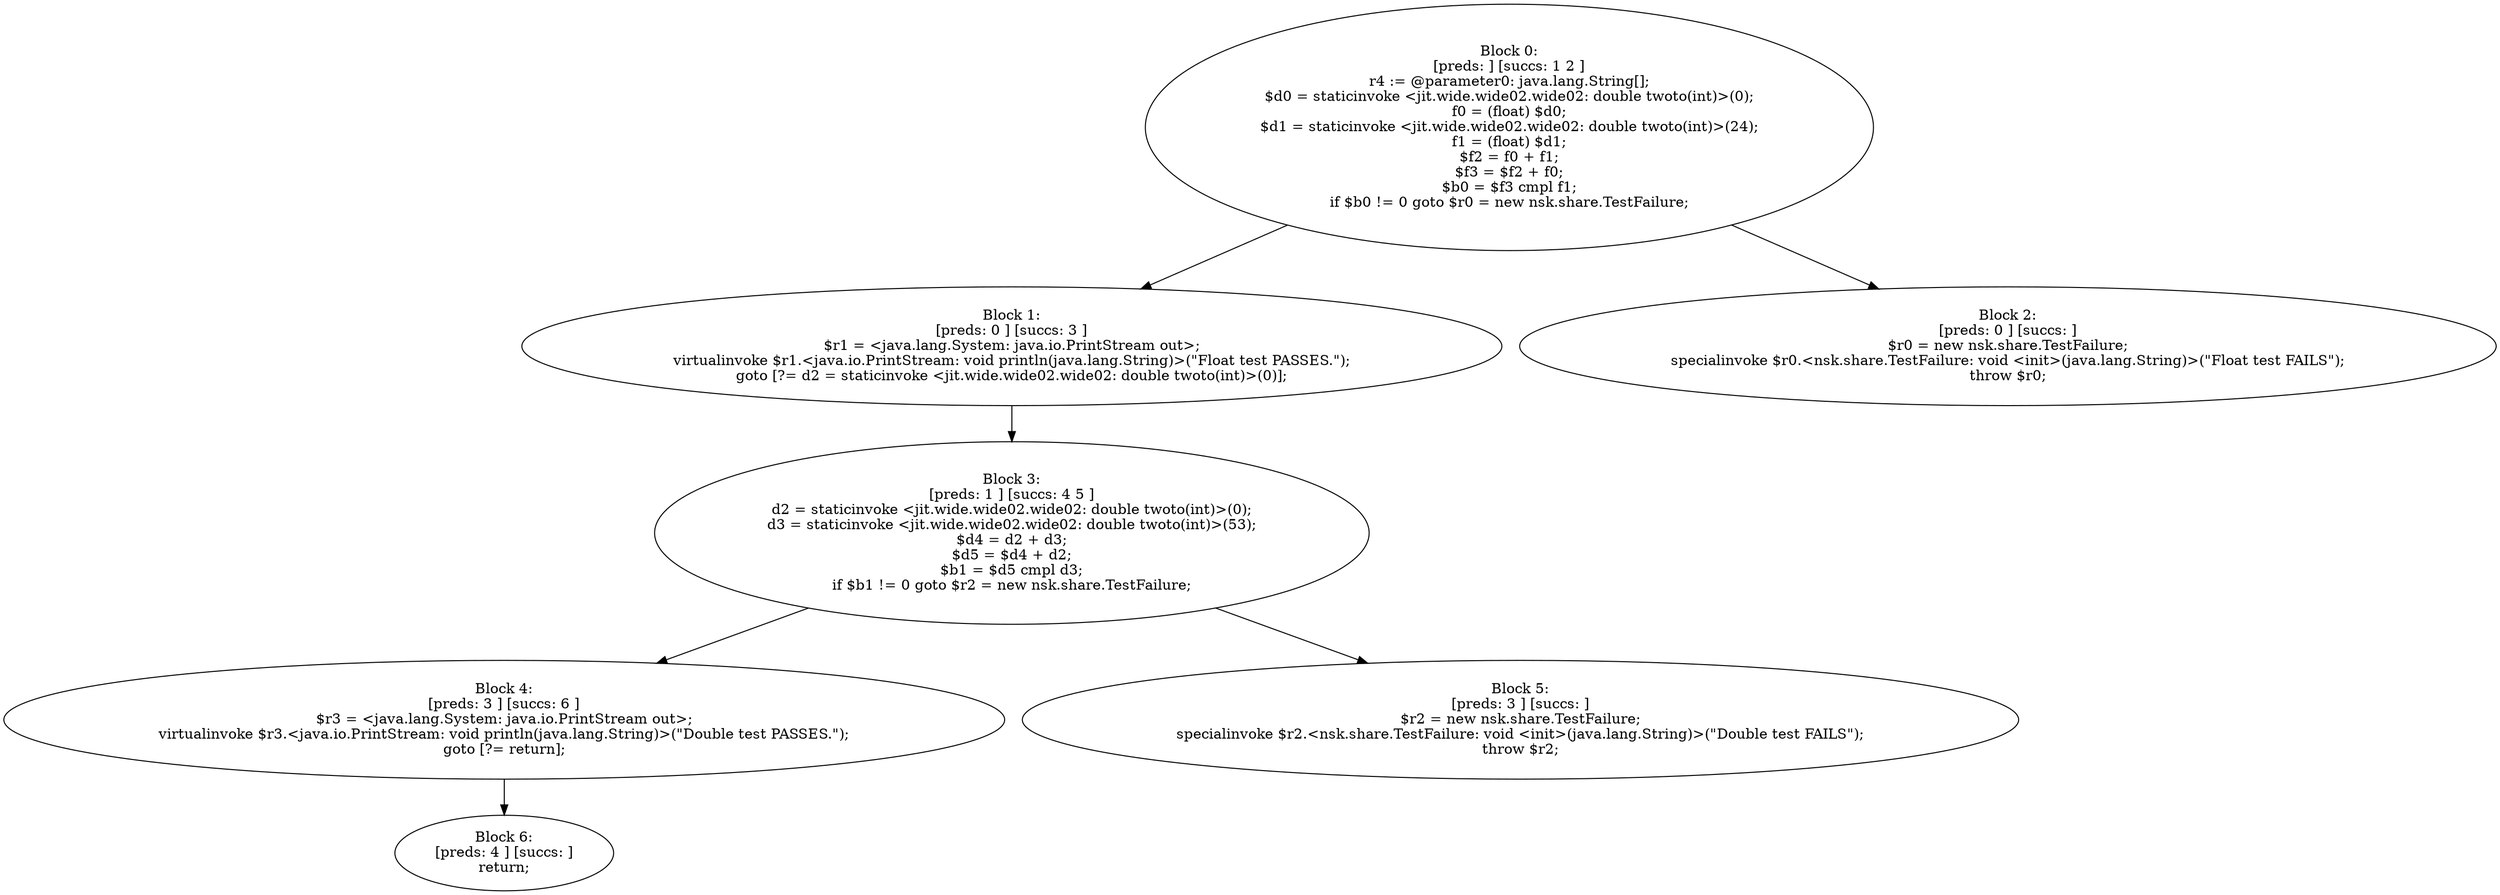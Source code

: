 digraph "unitGraph" {
    "Block 0:
[preds: ] [succs: 1 2 ]
r4 := @parameter0: java.lang.String[];
$d0 = staticinvoke <jit.wide.wide02.wide02: double twoto(int)>(0);
f0 = (float) $d0;
$d1 = staticinvoke <jit.wide.wide02.wide02: double twoto(int)>(24);
f1 = (float) $d1;
$f2 = f0 + f1;
$f3 = $f2 + f0;
$b0 = $f3 cmpl f1;
if $b0 != 0 goto $r0 = new nsk.share.TestFailure;
"
    "Block 1:
[preds: 0 ] [succs: 3 ]
$r1 = <java.lang.System: java.io.PrintStream out>;
virtualinvoke $r1.<java.io.PrintStream: void println(java.lang.String)>(\"Float test PASSES.\");
goto [?= d2 = staticinvoke <jit.wide.wide02.wide02: double twoto(int)>(0)];
"
    "Block 2:
[preds: 0 ] [succs: ]
$r0 = new nsk.share.TestFailure;
specialinvoke $r0.<nsk.share.TestFailure: void <init>(java.lang.String)>(\"Float test FAILS\");
throw $r0;
"
    "Block 3:
[preds: 1 ] [succs: 4 5 ]
d2 = staticinvoke <jit.wide.wide02.wide02: double twoto(int)>(0);
d3 = staticinvoke <jit.wide.wide02.wide02: double twoto(int)>(53);
$d4 = d2 + d3;
$d5 = $d4 + d2;
$b1 = $d5 cmpl d3;
if $b1 != 0 goto $r2 = new nsk.share.TestFailure;
"
    "Block 4:
[preds: 3 ] [succs: 6 ]
$r3 = <java.lang.System: java.io.PrintStream out>;
virtualinvoke $r3.<java.io.PrintStream: void println(java.lang.String)>(\"Double test PASSES.\");
goto [?= return];
"
    "Block 5:
[preds: 3 ] [succs: ]
$r2 = new nsk.share.TestFailure;
specialinvoke $r2.<nsk.share.TestFailure: void <init>(java.lang.String)>(\"Double test FAILS\");
throw $r2;
"
    "Block 6:
[preds: 4 ] [succs: ]
return;
"
    "Block 0:
[preds: ] [succs: 1 2 ]
r4 := @parameter0: java.lang.String[];
$d0 = staticinvoke <jit.wide.wide02.wide02: double twoto(int)>(0);
f0 = (float) $d0;
$d1 = staticinvoke <jit.wide.wide02.wide02: double twoto(int)>(24);
f1 = (float) $d1;
$f2 = f0 + f1;
$f3 = $f2 + f0;
$b0 = $f3 cmpl f1;
if $b0 != 0 goto $r0 = new nsk.share.TestFailure;
"->"Block 1:
[preds: 0 ] [succs: 3 ]
$r1 = <java.lang.System: java.io.PrintStream out>;
virtualinvoke $r1.<java.io.PrintStream: void println(java.lang.String)>(\"Float test PASSES.\");
goto [?= d2 = staticinvoke <jit.wide.wide02.wide02: double twoto(int)>(0)];
";
    "Block 0:
[preds: ] [succs: 1 2 ]
r4 := @parameter0: java.lang.String[];
$d0 = staticinvoke <jit.wide.wide02.wide02: double twoto(int)>(0);
f0 = (float) $d0;
$d1 = staticinvoke <jit.wide.wide02.wide02: double twoto(int)>(24);
f1 = (float) $d1;
$f2 = f0 + f1;
$f3 = $f2 + f0;
$b0 = $f3 cmpl f1;
if $b0 != 0 goto $r0 = new nsk.share.TestFailure;
"->"Block 2:
[preds: 0 ] [succs: ]
$r0 = new nsk.share.TestFailure;
specialinvoke $r0.<nsk.share.TestFailure: void <init>(java.lang.String)>(\"Float test FAILS\");
throw $r0;
";
    "Block 1:
[preds: 0 ] [succs: 3 ]
$r1 = <java.lang.System: java.io.PrintStream out>;
virtualinvoke $r1.<java.io.PrintStream: void println(java.lang.String)>(\"Float test PASSES.\");
goto [?= d2 = staticinvoke <jit.wide.wide02.wide02: double twoto(int)>(0)];
"->"Block 3:
[preds: 1 ] [succs: 4 5 ]
d2 = staticinvoke <jit.wide.wide02.wide02: double twoto(int)>(0);
d3 = staticinvoke <jit.wide.wide02.wide02: double twoto(int)>(53);
$d4 = d2 + d3;
$d5 = $d4 + d2;
$b1 = $d5 cmpl d3;
if $b1 != 0 goto $r2 = new nsk.share.TestFailure;
";
    "Block 3:
[preds: 1 ] [succs: 4 5 ]
d2 = staticinvoke <jit.wide.wide02.wide02: double twoto(int)>(0);
d3 = staticinvoke <jit.wide.wide02.wide02: double twoto(int)>(53);
$d4 = d2 + d3;
$d5 = $d4 + d2;
$b1 = $d5 cmpl d3;
if $b1 != 0 goto $r2 = new nsk.share.TestFailure;
"->"Block 4:
[preds: 3 ] [succs: 6 ]
$r3 = <java.lang.System: java.io.PrintStream out>;
virtualinvoke $r3.<java.io.PrintStream: void println(java.lang.String)>(\"Double test PASSES.\");
goto [?= return];
";
    "Block 3:
[preds: 1 ] [succs: 4 5 ]
d2 = staticinvoke <jit.wide.wide02.wide02: double twoto(int)>(0);
d3 = staticinvoke <jit.wide.wide02.wide02: double twoto(int)>(53);
$d4 = d2 + d3;
$d5 = $d4 + d2;
$b1 = $d5 cmpl d3;
if $b1 != 0 goto $r2 = new nsk.share.TestFailure;
"->"Block 5:
[preds: 3 ] [succs: ]
$r2 = new nsk.share.TestFailure;
specialinvoke $r2.<nsk.share.TestFailure: void <init>(java.lang.String)>(\"Double test FAILS\");
throw $r2;
";
    "Block 4:
[preds: 3 ] [succs: 6 ]
$r3 = <java.lang.System: java.io.PrintStream out>;
virtualinvoke $r3.<java.io.PrintStream: void println(java.lang.String)>(\"Double test PASSES.\");
goto [?= return];
"->"Block 6:
[preds: 4 ] [succs: ]
return;
";
}
